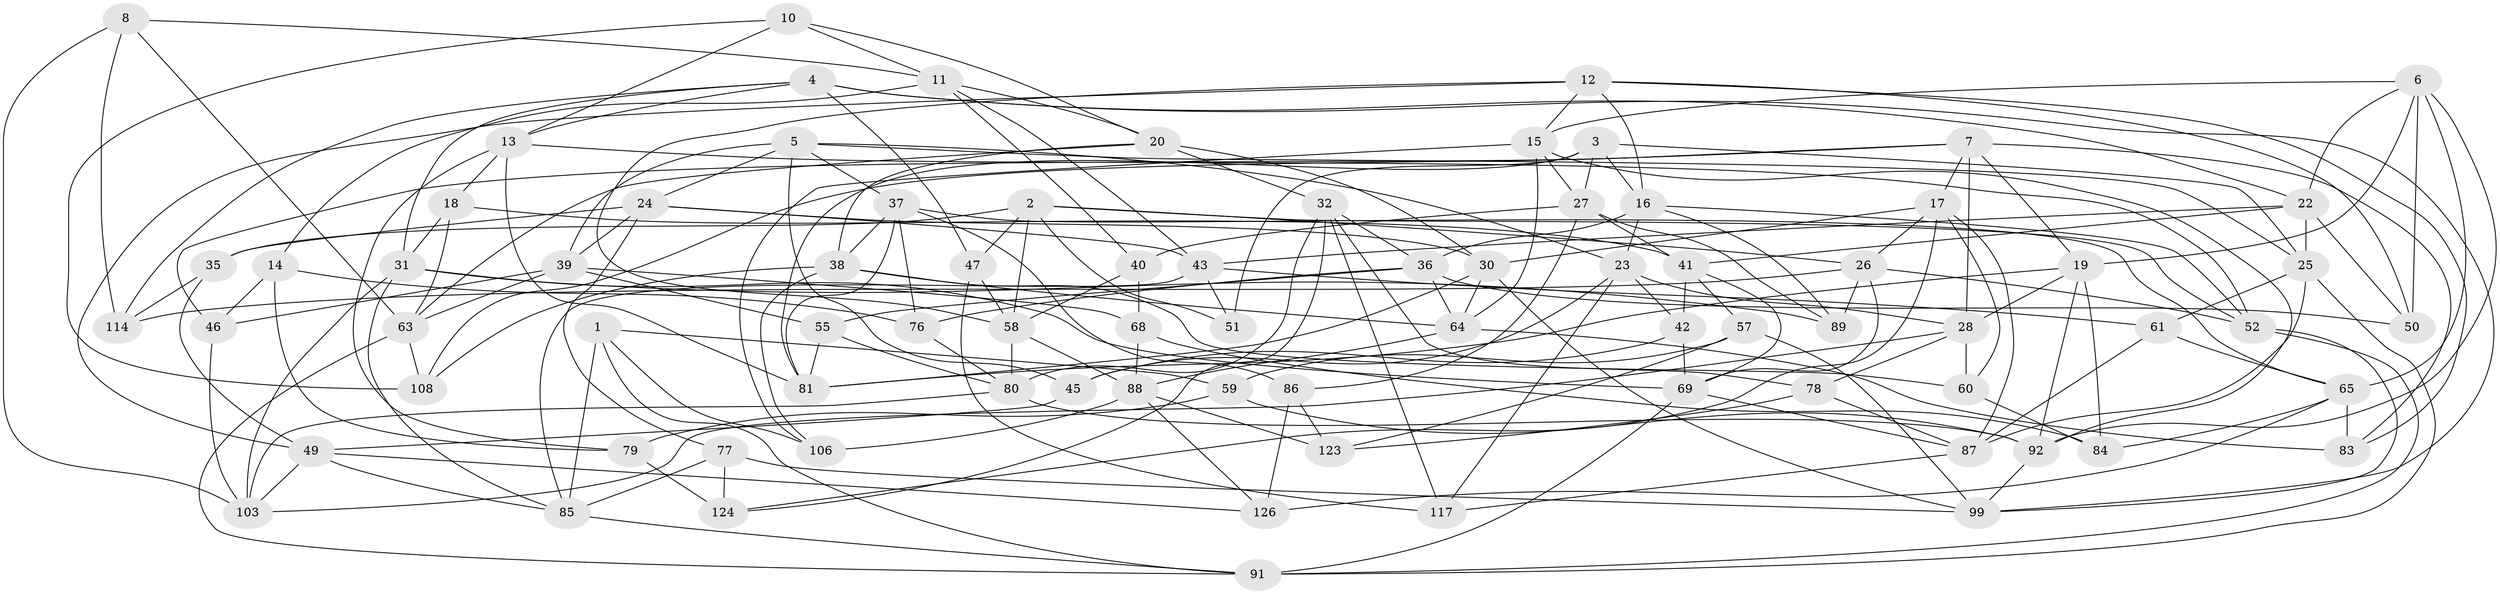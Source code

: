 // original degree distribution, {4: 1.0}
// Generated by graph-tools (version 1.1) at 2025/11/02/27/25 16:11:46]
// undirected, 80 vertices, 205 edges
graph export_dot {
graph [start="1"]
  node [color=gray90,style=filled];
  1;
  2 [super="+21"];
  3 [super="+112"];
  4 [super="+73"];
  5 [super="+53"];
  6 [super="+34"];
  7 [super="+9"];
  8;
  10;
  11 [super="+48"];
  12 [super="+94"];
  13 [super="+33"];
  14;
  15 [super="+67"];
  16 [super="+29"];
  17 [super="+75"];
  18;
  19 [super="+119"];
  20 [super="+105"];
  22 [super="+98"];
  23 [super="+56"];
  24 [super="+74"];
  25 [super="+116"];
  26 [super="+118"];
  27 [super="+93"];
  28 [super="+111"];
  30 [super="+102"];
  31 [super="+113"];
  32 [super="+95"];
  35;
  36 [super="+125"];
  37 [super="+54"];
  38 [super="+44"];
  39 [super="+72"];
  40;
  41 [super="+97"];
  42;
  43 [super="+100"];
  45;
  46;
  47;
  49 [super="+70"];
  50;
  51;
  52 [super="+66"];
  55;
  57;
  58 [super="+62"];
  59;
  60;
  61;
  63 [super="+120"];
  64 [super="+96"];
  65 [super="+71"];
  68;
  69 [super="+90"];
  76;
  77;
  78;
  79;
  80 [super="+115"];
  81 [super="+82"];
  83;
  84;
  85 [super="+101"];
  86;
  87 [super="+121"];
  88 [super="+107"];
  89;
  91 [super="+104"];
  92 [super="+122"];
  99 [super="+110"];
  103 [super="+109"];
  106;
  108;
  114;
  117;
  123;
  124;
  126;
  1 -- 91;
  1 -- 106;
  1 -- 59;
  1 -- 85;
  2 -- 26;
  2 -- 52;
  2 -- 51;
  2 -- 35;
  2 -- 58;
  2 -- 47;
  3 -- 51 [weight=2];
  3 -- 81;
  3 -- 27;
  3 -- 16;
  3 -- 25;
  4 -- 114;
  4 -- 13;
  4 -- 99;
  4 -- 47;
  4 -- 22;
  4 -- 31;
  5 -- 24;
  5 -- 45;
  5 -- 25;
  5 -- 39;
  5 -- 37;
  5 -- 23;
  6 -- 19;
  6 -- 65;
  6 -- 50;
  6 -- 22;
  6 -- 15;
  6 -- 92;
  7 -- 108;
  7 -- 83;
  7 -- 28;
  7 -- 46;
  7 -- 19;
  7 -- 17;
  8 -- 103;
  8 -- 11;
  8 -- 114;
  8 -- 63;
  10 -- 11;
  10 -- 108;
  10 -- 13;
  10 -- 20;
  11 -- 40;
  11 -- 43;
  11 -- 20;
  11 -- 14;
  12 -- 15;
  12 -- 83;
  12 -- 49;
  12 -- 50;
  12 -- 58;
  12 -- 16;
  13 -- 79;
  13 -- 18;
  13 -- 52;
  13 -- 81;
  14 -- 46;
  14 -- 79;
  14 -- 76;
  15 -- 27;
  15 -- 64;
  15 -- 106;
  15 -- 92;
  16 -- 23;
  16 -- 52;
  16 -- 89;
  16 -- 36;
  17 -- 30;
  17 -- 124;
  17 -- 60;
  17 -- 87;
  17 -- 26;
  18 -- 31;
  18 -- 41;
  18 -- 63;
  19 -- 81;
  19 -- 28;
  19 -- 84;
  19 -- 92;
  20 -- 38;
  20 -- 32;
  20 -- 63;
  20 -- 30;
  22 -- 50;
  22 -- 43;
  22 -- 25;
  22 -- 41;
  23 -- 117;
  23 -- 42;
  23 -- 28;
  23 -- 45;
  24 -- 77;
  24 -- 35;
  24 -- 43;
  24 -- 39;
  24 -- 30;
  25 -- 87;
  25 -- 91;
  25 -- 61;
  26 -- 114;
  26 -- 69;
  26 -- 89;
  26 -- 52;
  27 -- 89;
  27 -- 40;
  27 -- 86;
  27 -- 41;
  28 -- 78;
  28 -- 60;
  28 -- 103;
  30 -- 81;
  30 -- 99;
  30 -- 64;
  31 -- 89;
  31 -- 103;
  31 -- 69;
  31 -- 85;
  32 -- 36;
  32 -- 78;
  32 -- 117;
  32 -- 124;
  32 -- 80;
  35 -- 49;
  35 -- 114;
  36 -- 64;
  36 -- 50;
  36 -- 76;
  36 -- 55;
  37 -- 86;
  37 -- 76;
  37 -- 81;
  37 -- 65;
  37 -- 38;
  38 -- 60;
  38 -- 106;
  38 -- 64;
  38 -- 108;
  39 -- 55;
  39 -- 46;
  39 -- 68;
  39 -- 63;
  40 -- 68;
  40 -- 58;
  41 -- 57;
  41 -- 69;
  41 -- 42;
  42 -- 69;
  42 -- 45;
  43 -- 61;
  43 -- 51;
  43 -- 85;
  45 -- 49;
  46 -- 103;
  47 -- 117;
  47 -- 58;
  49 -- 126;
  49 -- 103;
  49 -- 85;
  52 -- 91;
  52 -- 99;
  55 -- 80;
  55 -- 81;
  57 -- 123;
  57 -- 59;
  57 -- 99;
  58 -- 80;
  58 -- 88;
  59 -- 79;
  59 -- 92;
  60 -- 84;
  61 -- 87;
  61 -- 65;
  63 -- 108;
  63 -- 91;
  64 -- 83;
  64 -- 88;
  65 -- 83;
  65 -- 84;
  65 -- 126;
  68 -- 84;
  68 -- 88;
  69 -- 91;
  69 -- 87;
  76 -- 80;
  77 -- 99;
  77 -- 85;
  77 -- 124;
  78 -- 87;
  78 -- 123;
  79 -- 124;
  80 -- 92;
  80 -- 103;
  85 -- 91;
  86 -- 126;
  86 -- 123;
  87 -- 117;
  88 -- 123;
  88 -- 126;
  88 -- 106;
  92 -- 99;
}
